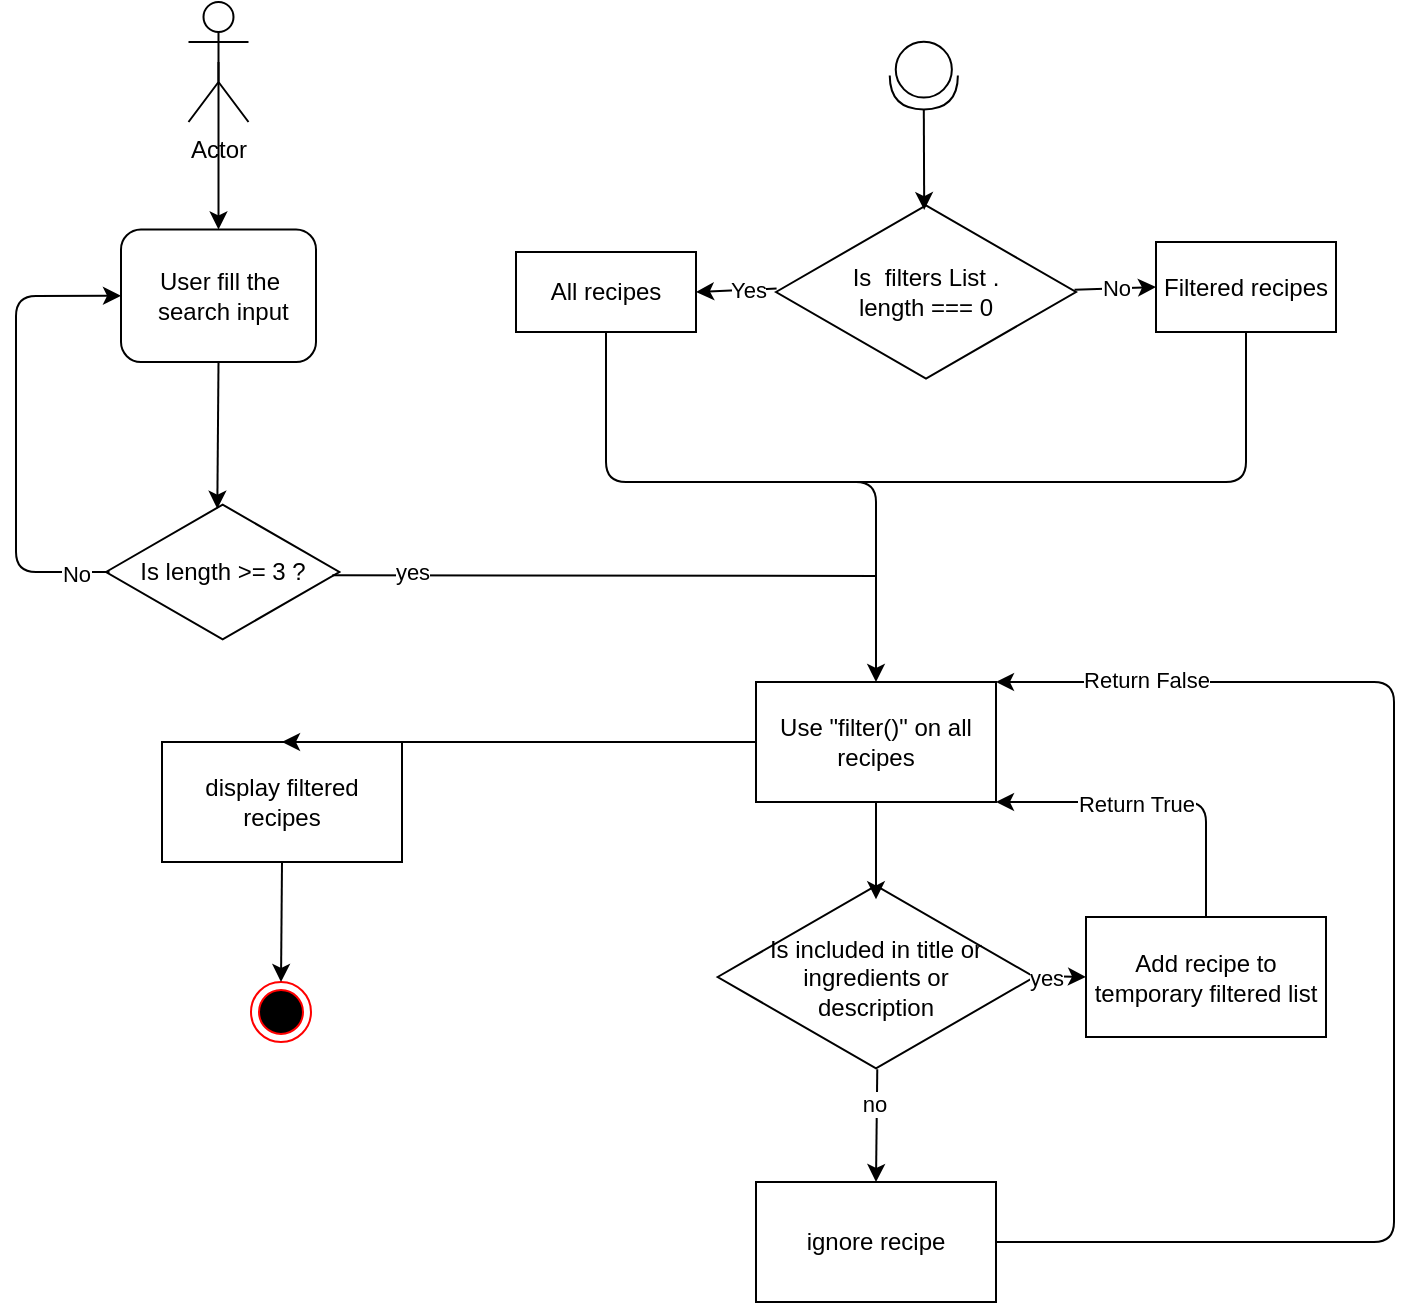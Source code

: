 <mxfile>
    <diagram id="a61A852GSjSbOjf0Jo3v" name="Page-2">
        <mxGraphModel dx="1853" dy="1447" grid="1" gridSize="10" guides="1" tooltips="1" connect="1" arrows="1" fold="1" page="1" pageScale="1" pageWidth="827" pageHeight="1169" math="0" shadow="0">
            <root>
                <mxCell id="0"/>
                <mxCell id="1" parent="0"/>
                <mxCell id="3CSWeTolxUNehS3VCKZy-1" value="Actor" style="shape=umlActor;verticalLabelPosition=bottom;verticalAlign=top;html=1;outlineConnect=0;" vertex="1" parent="1">
                    <mxGeometry x="157.25" y="60" width="30" height="60" as="geometry"/>
                </mxCell>
                <mxCell id="3CSWeTolxUNehS3VCKZy-3" value="" style="shape=providedRequiredInterface;html=1;verticalLabelPosition=bottom;sketch=0;rotation=90;" vertex="1" parent="1">
                    <mxGeometry x="507.95" y="79.77" width="33.91" height="34.06" as="geometry"/>
                </mxCell>
                <mxCell id="RQT4eChDl4cBWnzHKlHD-1" value="Is&amp;nbsp; filters List .&lt;br&gt;length&amp;nbsp;=== 0" style="html=1;whiteSpace=wrap;aspect=fixed;shape=isoRectangle;" vertex="1" parent="1">
                    <mxGeometry x="451" y="160" width="150" height="90" as="geometry"/>
                </mxCell>
                <mxCell id="RQT4eChDl4cBWnzHKlHD-2" value="" style="endArrow=classic;html=1;exitX=1;exitY=0.5;exitDx=0;exitDy=0;exitPerimeter=0;entryX=0.494;entryY=0.045;entryDx=0;entryDy=0;entryPerimeter=0;" edge="1" parent="1" source="3CSWeTolxUNehS3VCKZy-3" target="RQT4eChDl4cBWnzHKlHD-1">
                    <mxGeometry width="50" height="50" relative="1" as="geometry">
                        <mxPoint x="361" y="320" as="sourcePoint"/>
                        <mxPoint x="411" y="270" as="targetPoint"/>
                    </mxGeometry>
                </mxCell>
                <mxCell id="RQT4eChDl4cBWnzHKlHD-4" value="All recipes" style="rounded=0;whiteSpace=wrap;html=1;" vertex="1" parent="1">
                    <mxGeometry x="321" y="185" width="90" height="40" as="geometry"/>
                </mxCell>
                <mxCell id="RQT4eChDl4cBWnzHKlHD-5" value="Filtered recipes" style="rounded=0;whiteSpace=wrap;html=1;" vertex="1" parent="1">
                    <mxGeometry x="641" y="180" width="90" height="45" as="geometry"/>
                </mxCell>
                <mxCell id="RQT4eChDl4cBWnzHKlHD-6" value="" style="endArrow=classic;html=1;entryX=1;entryY=0.5;entryDx=0;entryDy=0;exitX=0.002;exitY=0.481;exitDx=0;exitDy=0;exitPerimeter=0;" edge="1" parent="1" source="RQT4eChDl4cBWnzHKlHD-1" target="RQT4eChDl4cBWnzHKlHD-4">
                    <mxGeometry width="50" height="50" relative="1" as="geometry">
                        <mxPoint x="311" y="320" as="sourcePoint"/>
                        <mxPoint x="361" y="270" as="targetPoint"/>
                    </mxGeometry>
                </mxCell>
                <mxCell id="RQT4eChDl4cBWnzHKlHD-8" value="Yes" style="edgeLabel;html=1;align=center;verticalAlign=middle;resizable=0;points=[];" vertex="1" connectable="0" parent="RQT4eChDl4cBWnzHKlHD-6">
                    <mxGeometry x="-0.278" relative="1" as="geometry">
                        <mxPoint as="offset"/>
                    </mxGeometry>
                </mxCell>
                <mxCell id="RQT4eChDl4cBWnzHKlHD-7" value="" style="endArrow=classic;html=1;entryX=0;entryY=0.5;entryDx=0;entryDy=0;exitX=0.995;exitY=0.488;exitDx=0;exitDy=0;exitPerimeter=0;" edge="1" parent="1" source="RQT4eChDl4cBWnzHKlHD-1" target="RQT4eChDl4cBWnzHKlHD-5">
                    <mxGeometry width="50" height="50" relative="1" as="geometry">
                        <mxPoint x="311" y="320" as="sourcePoint"/>
                        <mxPoint x="361" y="270" as="targetPoint"/>
                    </mxGeometry>
                </mxCell>
                <mxCell id="RQT4eChDl4cBWnzHKlHD-9" value="No" style="edgeLabel;html=1;align=center;verticalAlign=middle;resizable=0;points=[];" vertex="1" connectable="0" parent="RQT4eChDl4cBWnzHKlHD-7">
                    <mxGeometry x="-0.493" y="1" relative="1" as="geometry">
                        <mxPoint x="10" as="offset"/>
                    </mxGeometry>
                </mxCell>
                <mxCell id="8XDtji3Zj5syG-4-cknE-1" value="&lt;div style=&quot;&quot;&gt;&lt;span style=&quot;background-color: initial;&quot;&gt;User fill the&lt;/span&gt;&lt;/div&gt;&lt;div style=&quot;&quot;&gt;&lt;span style=&quot;background-color: initial;&quot;&gt;&amp;nbsp;search input&lt;/span&gt;&lt;/div&gt;" style="shape=ext;rounded=1;whiteSpace=wrap;html=1;align=center;" vertex="1" parent="1">
                    <mxGeometry x="123.5" y="173.75" width="97.5" height="66.25" as="geometry"/>
                </mxCell>
                <mxCell id="IF1e3ztLIS-ouqcAWKr5-1" value="Is length &amp;gt;= 3 ?" style="html=1;whiteSpace=wrap;aspect=fixed;shape=isoRectangle;" vertex="1" parent="1">
                    <mxGeometry x="116" y="310" width="116.67" height="70" as="geometry"/>
                </mxCell>
                <mxCell id="IF1e3ztLIS-ouqcAWKr5-2" value="" style="endArrow=classic;html=1;exitX=0.5;exitY=0.5;exitDx=0;exitDy=0;exitPerimeter=0;entryX=0.5;entryY=0;entryDx=0;entryDy=0;" edge="1" parent="1" source="3CSWeTolxUNehS3VCKZy-1" target="8XDtji3Zj5syG-4-cknE-1">
                    <mxGeometry width="50" height="50" relative="1" as="geometry">
                        <mxPoint x="231" y="340" as="sourcePoint"/>
                        <mxPoint x="281" y="290" as="targetPoint"/>
                    </mxGeometry>
                </mxCell>
                <mxCell id="IF1e3ztLIS-ouqcAWKr5-3" value="" style="endArrow=classic;html=1;entryX=0.477;entryY=0.048;entryDx=0;entryDy=0;exitX=0.5;exitY=1;exitDx=0;exitDy=0;entryPerimeter=0;" edge="1" parent="1" source="8XDtji3Zj5syG-4-cknE-1" target="IF1e3ztLIS-ouqcAWKr5-1">
                    <mxGeometry width="50" height="50" relative="1" as="geometry">
                        <mxPoint x="166" y="230" as="sourcePoint"/>
                        <mxPoint x="165.5" y="308.75" as="targetPoint"/>
                    </mxGeometry>
                </mxCell>
                <mxCell id="IF1e3ztLIS-ouqcAWKr5-4" value="" style="endArrow=classic;html=1;entryX=0;entryY=0.5;entryDx=0;entryDy=0;exitX=0.015;exitY=0.5;exitDx=0;exitDy=0;exitPerimeter=0;" edge="1" parent="1" source="IF1e3ztLIS-ouqcAWKr5-1" target="8XDtji3Zj5syG-4-cknE-1">
                    <mxGeometry width="50" height="50" relative="1" as="geometry">
                        <mxPoint x="111" y="340" as="sourcePoint"/>
                        <mxPoint x="281" y="290" as="targetPoint"/>
                        <Array as="points">
                            <mxPoint x="71" y="345"/>
                            <mxPoint x="71" y="207"/>
                        </Array>
                    </mxGeometry>
                </mxCell>
                <mxCell id="IF1e3ztLIS-ouqcAWKr5-5" value="No" style="edgeLabel;html=1;align=center;verticalAlign=middle;resizable=0;points=[];" vertex="1" connectable="0" parent="IF1e3ztLIS-ouqcAWKr5-4">
                    <mxGeometry x="0.123" y="1" relative="1" as="geometry">
                        <mxPoint x="31" y="87" as="offset"/>
                    </mxGeometry>
                </mxCell>
                <mxCell id="UadnSB-VtlQUamcc0Vz1-1" value="" style="endArrow=classic;html=1;exitX=0.5;exitY=1;exitDx=0;exitDy=0;entryX=0.5;entryY=0;entryDx=0;entryDy=0;" edge="1" parent="1" source="RQT4eChDl4cBWnzHKlHD-4" target="6qnVuF6Bd_9IZv-zLnTT-1">
                    <mxGeometry width="50" height="50" relative="1" as="geometry">
                        <mxPoint x="361" y="340" as="sourcePoint"/>
                        <mxPoint x="521" y="400" as="targetPoint"/>
                        <Array as="points">
                            <mxPoint x="366" y="300"/>
                            <mxPoint x="501" y="300"/>
                        </Array>
                    </mxGeometry>
                </mxCell>
                <mxCell id="UadnSB-VtlQUamcc0Vz1-5" value="" style="endArrow=none;html=1;exitX=0.97;exitY=0.524;exitDx=0;exitDy=0;exitPerimeter=0;" edge="1" parent="1" source="IF1e3ztLIS-ouqcAWKr5-1">
                    <mxGeometry width="50" height="50" relative="1" as="geometry">
                        <mxPoint x="361" y="340" as="sourcePoint"/>
                        <mxPoint x="501" y="347" as="targetPoint"/>
                    </mxGeometry>
                </mxCell>
                <mxCell id="8svADURkcZrjzGFZmfIR-1" value="yes" style="edgeLabel;html=1;align=center;verticalAlign=middle;resizable=0;points=[];" vertex="1" connectable="0" parent="UadnSB-VtlQUamcc0Vz1-5">
                    <mxGeometry x="-0.315" y="2" relative="1" as="geometry">
                        <mxPoint x="-53" as="offset"/>
                    </mxGeometry>
                </mxCell>
                <mxCell id="UadnSB-VtlQUamcc0Vz1-6" value="" style="endArrow=none;html=1;exitX=0.5;exitY=1;exitDx=0;exitDy=0;" edge="1" parent="1" source="RQT4eChDl4cBWnzHKlHD-5">
                    <mxGeometry width="50" height="50" relative="1" as="geometry">
                        <mxPoint x="239.17" y="356.68" as="sourcePoint"/>
                        <mxPoint x="491" y="300" as="targetPoint"/>
                        <Array as="points">
                            <mxPoint x="686" y="300"/>
                        </Array>
                    </mxGeometry>
                </mxCell>
                <mxCell id="6qnVuF6Bd_9IZv-zLnTT-1" value="Use &quot;filter()&quot; on all recipes" style="rounded=0;whiteSpace=wrap;html=1;" vertex="1" parent="1">
                    <mxGeometry x="441" y="400" width="120" height="60" as="geometry"/>
                </mxCell>
                <mxCell id="8svADURkcZrjzGFZmfIR-2" value="Is included in title or &lt;br&gt;ingredients or&lt;br&gt;description" style="html=1;whiteSpace=wrap;aspect=fixed;shape=isoRectangle;" vertex="1" parent="1">
                    <mxGeometry x="421.83" y="500" width="158.34" height="95" as="geometry"/>
                </mxCell>
                <mxCell id="8svADURkcZrjzGFZmfIR-3" value="" style="endArrow=classic;html=1;exitX=0.5;exitY=1;exitDx=0;exitDy=0;entryX=0.5;entryY=0.091;entryDx=0;entryDy=0;entryPerimeter=0;" edge="1" parent="1" source="6qnVuF6Bd_9IZv-zLnTT-1" target="8svADURkcZrjzGFZmfIR-2">
                    <mxGeometry width="50" height="50" relative="1" as="geometry">
                        <mxPoint x="341" y="660" as="sourcePoint"/>
                        <mxPoint x="391" y="610" as="targetPoint"/>
                    </mxGeometry>
                </mxCell>
                <mxCell id="8svADURkcZrjzGFZmfIR-4" value="yes" style="endArrow=classic;html=1;exitX=0.988;exitY=0.493;exitDx=0;exitDy=0;exitPerimeter=0;entryX=0;entryY=0.5;entryDx=0;entryDy=0;" edge="1" parent="1" source="8svADURkcZrjzGFZmfIR-2" target="8svADURkcZrjzGFZmfIR-6">
                    <mxGeometry x="-0.467" y="-1" width="50" height="50" relative="1" as="geometry">
                        <mxPoint x="341" y="660" as="sourcePoint"/>
                        <mxPoint x="311" y="566" as="targetPoint"/>
                        <mxPoint as="offset"/>
                    </mxGeometry>
                </mxCell>
                <mxCell id="8svADURkcZrjzGFZmfIR-5" value="no" style="endArrow=classic;html=1;entryX=0.5;entryY=0;entryDx=0;entryDy=0;exitX=0.504;exitY=0.985;exitDx=0;exitDy=0;exitPerimeter=0;" edge="1" parent="1" source="8svADURkcZrjzGFZmfIR-2" target="8svADURkcZrjzGFZmfIR-7">
                    <mxGeometry x="-0.396" y="-1" width="50" height="50" relative="1" as="geometry">
                        <mxPoint x="501" y="620" as="sourcePoint"/>
                        <mxPoint x="502" y="680" as="targetPoint"/>
                        <mxPoint as="offset"/>
                    </mxGeometry>
                </mxCell>
                <mxCell id="8svADURkcZrjzGFZmfIR-6" value="Add recipe to temporary filtered list" style="rounded=0;whiteSpace=wrap;html=1;" vertex="1" parent="1">
                    <mxGeometry x="606" y="517.5" width="120" height="60" as="geometry"/>
                </mxCell>
                <mxCell id="8svADURkcZrjzGFZmfIR-7" value="ignore recipe" style="rounded=0;whiteSpace=wrap;html=1;" vertex="1" parent="1">
                    <mxGeometry x="441" y="650" width="120" height="60" as="geometry"/>
                </mxCell>
                <mxCell id="8svADURkcZrjzGFZmfIR-9" value="display filtered recipes" style="rounded=0;whiteSpace=wrap;html=1;" vertex="1" parent="1">
                    <mxGeometry x="144" y="430" width="120" height="60" as="geometry"/>
                </mxCell>
                <mxCell id="8svADURkcZrjzGFZmfIR-10" value="" style="endArrow=classic;html=1;exitX=0;exitY=0.5;exitDx=0;exitDy=0;entryX=0.5;entryY=0;entryDx=0;entryDy=0;" edge="1" parent="1" source="6qnVuF6Bd_9IZv-zLnTT-1" target="8svADURkcZrjzGFZmfIR-9">
                    <mxGeometry width="50" height="50" relative="1" as="geometry">
                        <mxPoint x="361" y="650" as="sourcePoint"/>
                        <mxPoint x="411" y="600" as="targetPoint"/>
                    </mxGeometry>
                </mxCell>
                <mxCell id="8svADURkcZrjzGFZmfIR-11" value="" style="ellipse;html=1;shape=endState;fillColor=#000000;strokeColor=#ff0000;" vertex="1" parent="1">
                    <mxGeometry x="188.5" y="550" width="30" height="30" as="geometry"/>
                </mxCell>
                <mxCell id="8svADURkcZrjzGFZmfIR-12" value="" style="endArrow=classic;html=1;exitX=0.5;exitY=1;exitDx=0;exitDy=0;entryX=0.5;entryY=0;entryDx=0;entryDy=0;" edge="1" parent="1" source="8svADURkcZrjzGFZmfIR-9" target="8svADURkcZrjzGFZmfIR-11">
                    <mxGeometry width="50" height="50" relative="1" as="geometry">
                        <mxPoint x="424" y="640" as="sourcePoint"/>
                        <mxPoint x="474" y="590" as="targetPoint"/>
                    </mxGeometry>
                </mxCell>
                <mxCell id="rYXL4nKNSo9qrGypU2pP-3" value="" style="endArrow=classic;html=1;exitX=1;exitY=0.5;exitDx=0;exitDy=0;entryX=1;entryY=0;entryDx=0;entryDy=0;" edge="1" parent="1" source="8svADURkcZrjzGFZmfIR-7" target="6qnVuF6Bd_9IZv-zLnTT-1">
                    <mxGeometry width="50" height="50" relative="1" as="geometry">
                        <mxPoint x="490" y="580" as="sourcePoint"/>
                        <mxPoint x="820" y="520" as="targetPoint"/>
                        <Array as="points">
                            <mxPoint x="760" y="680"/>
                            <mxPoint x="760" y="400"/>
                        </Array>
                    </mxGeometry>
                </mxCell>
                <mxCell id="rYXL4nKNSo9qrGypU2pP-8" value="Return False" style="edgeLabel;html=1;align=center;verticalAlign=middle;resizable=0;points=[];" vertex="1" connectable="0" parent="rYXL4nKNSo9qrGypU2pP-3">
                    <mxGeometry x="0.78" y="-1" relative="1" as="geometry">
                        <mxPoint as="offset"/>
                    </mxGeometry>
                </mxCell>
                <mxCell id="rYXL4nKNSo9qrGypU2pP-6" value="" style="endArrow=classic;html=1;exitX=0.5;exitY=0;exitDx=0;exitDy=0;entryX=1;entryY=1;entryDx=0;entryDy=0;" edge="1" parent="1" source="8svADURkcZrjzGFZmfIR-6" target="6qnVuF6Bd_9IZv-zLnTT-1">
                    <mxGeometry width="50" height="50" relative="1" as="geometry">
                        <mxPoint x="641" y="480" as="sourcePoint"/>
                        <mxPoint x="666" y="400" as="targetPoint"/>
                        <Array as="points">
                            <mxPoint x="666" y="460"/>
                        </Array>
                    </mxGeometry>
                </mxCell>
                <mxCell id="rYXL4nKNSo9qrGypU2pP-7" value="Return True" style="edgeLabel;html=1;align=center;verticalAlign=middle;resizable=0;points=[];" vertex="1" connectable="0" parent="rYXL4nKNSo9qrGypU2pP-6">
                    <mxGeometry x="0.141" y="1" relative="1" as="geometry">
                        <mxPoint as="offset"/>
                    </mxGeometry>
                </mxCell>
            </root>
        </mxGraphModel>
    </diagram>
    <diagram id="MB2FEblsijLIMUVLXPYV" name="Page-3">
        <mxGraphModel dx="1853" dy="1447" grid="1" gridSize="10" guides="1" tooltips="1" connect="1" arrows="1" fold="1" page="1" pageScale="1" pageWidth="827" pageHeight="1169" math="0" shadow="0">
            <root>
                <mxCell id="0"/>
                <mxCell id="1" parent="0"/>
                <mxCell id="bIMRh2DV7Z8k82Xzu_cm-1" value="Actor" style="shape=umlActor;verticalLabelPosition=bottom;verticalAlign=top;html=1;outlineConnect=0;" vertex="1" parent="1">
                    <mxGeometry x="226.25" y="60" width="30" height="60" as="geometry"/>
                </mxCell>
                <mxCell id="bIMRh2DV7Z8k82Xzu_cm-2" value="" style="shape=providedRequiredInterface;html=1;verticalLabelPosition=bottom;sketch=0;rotation=90;" vertex="1" parent="1">
                    <mxGeometry x="576.95" y="79.77" width="33.91" height="34.06" as="geometry"/>
                </mxCell>
                <mxCell id="bIMRh2DV7Z8k82Xzu_cm-3" value="Is&amp;nbsp; filters List .&lt;br&gt;length&amp;nbsp;=== 0 ?" style="html=1;whiteSpace=wrap;aspect=fixed;shape=isoRectangle;" vertex="1" parent="1">
                    <mxGeometry x="520" y="160" width="150" height="90" as="geometry"/>
                </mxCell>
                <mxCell id="bIMRh2DV7Z8k82Xzu_cm-4" value="" style="endArrow=classic;html=1;exitX=1;exitY=0.5;exitDx=0;exitDy=0;exitPerimeter=0;entryX=0.494;entryY=0.045;entryDx=0;entryDy=0;entryPerimeter=0;" edge="1" parent="1" source="bIMRh2DV7Z8k82Xzu_cm-2" target="bIMRh2DV7Z8k82Xzu_cm-3">
                    <mxGeometry width="50" height="50" relative="1" as="geometry">
                        <mxPoint x="430" y="320" as="sourcePoint"/>
                        <mxPoint x="480" y="270" as="targetPoint"/>
                    </mxGeometry>
                </mxCell>
                <mxCell id="bIMRh2DV7Z8k82Xzu_cm-5" value="All recipes" style="rounded=0;whiteSpace=wrap;html=1;" vertex="1" parent="1">
                    <mxGeometry x="390" y="185" width="90" height="40" as="geometry"/>
                </mxCell>
                <mxCell id="bIMRh2DV7Z8k82Xzu_cm-6" value="Filtered recipes" style="rounded=0;whiteSpace=wrap;html=1;" vertex="1" parent="1">
                    <mxGeometry x="710" y="180" width="90" height="45" as="geometry"/>
                </mxCell>
                <mxCell id="bIMRh2DV7Z8k82Xzu_cm-7" value="" style="endArrow=classic;html=1;entryX=1;entryY=0.5;entryDx=0;entryDy=0;exitX=0.002;exitY=0.481;exitDx=0;exitDy=0;exitPerimeter=0;" edge="1" parent="1" source="bIMRh2DV7Z8k82Xzu_cm-3" target="bIMRh2DV7Z8k82Xzu_cm-5">
                    <mxGeometry width="50" height="50" relative="1" as="geometry">
                        <mxPoint x="380" y="320" as="sourcePoint"/>
                        <mxPoint x="430" y="270" as="targetPoint"/>
                    </mxGeometry>
                </mxCell>
                <mxCell id="bIMRh2DV7Z8k82Xzu_cm-8" value="Yes" style="edgeLabel;html=1;align=center;verticalAlign=middle;resizable=0;points=[];" vertex="1" connectable="0" parent="bIMRh2DV7Z8k82Xzu_cm-7">
                    <mxGeometry x="-0.278" relative="1" as="geometry">
                        <mxPoint as="offset"/>
                    </mxGeometry>
                </mxCell>
                <mxCell id="bIMRh2DV7Z8k82Xzu_cm-9" value="" style="endArrow=classic;html=1;entryX=0;entryY=0.5;entryDx=0;entryDy=0;exitX=0.995;exitY=0.488;exitDx=0;exitDy=0;exitPerimeter=0;" edge="1" parent="1" source="bIMRh2DV7Z8k82Xzu_cm-3" target="bIMRh2DV7Z8k82Xzu_cm-6">
                    <mxGeometry width="50" height="50" relative="1" as="geometry">
                        <mxPoint x="380" y="320" as="sourcePoint"/>
                        <mxPoint x="430" y="270" as="targetPoint"/>
                    </mxGeometry>
                </mxCell>
                <mxCell id="bIMRh2DV7Z8k82Xzu_cm-10" value="No" style="edgeLabel;html=1;align=center;verticalAlign=middle;resizable=0;points=[];" vertex="1" connectable="0" parent="bIMRh2DV7Z8k82Xzu_cm-9">
                    <mxGeometry x="-0.493" y="1" relative="1" as="geometry">
                        <mxPoint x="10" as="offset"/>
                    </mxGeometry>
                </mxCell>
                <mxCell id="bIMRh2DV7Z8k82Xzu_cm-11" value="&lt;div style=&quot;&quot;&gt;&lt;span style=&quot;background-color: initial;&quot;&gt;User fill the&lt;/span&gt;&lt;/div&gt;&lt;div style=&quot;&quot;&gt;&lt;span style=&quot;background-color: initial;&quot;&gt;&amp;nbsp;search input&lt;/span&gt;&lt;/div&gt;" style="shape=ext;rounded=1;whiteSpace=wrap;html=1;align=center;arcSize=21;" vertex="1" parent="1">
                    <mxGeometry x="192.5" y="173.75" width="97.5" height="66.25" as="geometry"/>
                </mxCell>
                <mxCell id="bIMRh2DV7Z8k82Xzu_cm-12" value="Is length &amp;gt;= 3 ?" style="html=1;whiteSpace=wrap;aspect=fixed;shape=isoRectangle;" vertex="1" parent="1">
                    <mxGeometry x="185" y="310" width="116.67" height="70" as="geometry"/>
                </mxCell>
                <mxCell id="bIMRh2DV7Z8k82Xzu_cm-13" value="" style="endArrow=classic;html=1;exitX=0.5;exitY=0.5;exitDx=0;exitDy=0;exitPerimeter=0;entryX=0.5;entryY=0;entryDx=0;entryDy=0;" edge="1" parent="1" source="bIMRh2DV7Z8k82Xzu_cm-1" target="bIMRh2DV7Z8k82Xzu_cm-11">
                    <mxGeometry width="50" height="50" relative="1" as="geometry">
                        <mxPoint x="300" y="340" as="sourcePoint"/>
                        <mxPoint x="350" y="290" as="targetPoint"/>
                    </mxGeometry>
                </mxCell>
                <mxCell id="bIMRh2DV7Z8k82Xzu_cm-14" value="" style="endArrow=classic;html=1;entryX=0.477;entryY=0.048;entryDx=0;entryDy=0;exitX=0.5;exitY=1;exitDx=0;exitDy=0;entryPerimeter=0;" edge="1" parent="1" source="bIMRh2DV7Z8k82Xzu_cm-11" target="bIMRh2DV7Z8k82Xzu_cm-12">
                    <mxGeometry width="50" height="50" relative="1" as="geometry">
                        <mxPoint x="235" y="230" as="sourcePoint"/>
                        <mxPoint x="234.5" y="308.75" as="targetPoint"/>
                    </mxGeometry>
                </mxCell>
                <mxCell id="bIMRh2DV7Z8k82Xzu_cm-15" value="" style="endArrow=classic;html=1;entryX=0;entryY=0.5;entryDx=0;entryDy=0;exitX=0.015;exitY=0.5;exitDx=0;exitDy=0;exitPerimeter=0;" edge="1" parent="1" source="bIMRh2DV7Z8k82Xzu_cm-12" target="bIMRh2DV7Z8k82Xzu_cm-11">
                    <mxGeometry width="50" height="50" relative="1" as="geometry">
                        <mxPoint x="180" y="340" as="sourcePoint"/>
                        <mxPoint x="350" y="290" as="targetPoint"/>
                        <Array as="points">
                            <mxPoint x="140" y="345"/>
                            <mxPoint x="140" y="207"/>
                        </Array>
                    </mxGeometry>
                </mxCell>
                <mxCell id="bIMRh2DV7Z8k82Xzu_cm-16" value="No" style="edgeLabel;html=1;align=center;verticalAlign=middle;resizable=0;points=[];" vertex="1" connectable="0" parent="bIMRh2DV7Z8k82Xzu_cm-15">
                    <mxGeometry x="0.123" y="1" relative="1" as="geometry">
                        <mxPoint as="offset"/>
                    </mxGeometry>
                </mxCell>
                <mxCell id="bIMRh2DV7Z8k82Xzu_cm-17" value="" style="endArrow=none;html=1;exitX=0.97;exitY=0.524;exitDx=0;exitDy=0;exitPerimeter=0;" edge="1" parent="1" source="bIMRh2DV7Z8k82Xzu_cm-12">
                    <mxGeometry width="50" height="50" relative="1" as="geometry">
                        <mxPoint x="430" y="340" as="sourcePoint"/>
                        <mxPoint x="590" y="347" as="targetPoint"/>
                    </mxGeometry>
                </mxCell>
                <mxCell id="bIMRh2DV7Z8k82Xzu_cm-18" value="yes" style="edgeLabel;html=1;align=center;verticalAlign=middle;resizable=0;points=[];" vertex="1" connectable="0" parent="bIMRh2DV7Z8k82Xzu_cm-17">
                    <mxGeometry x="-0.315" y="2" relative="1" as="geometry">
                        <mxPoint as="offset"/>
                    </mxGeometry>
                </mxCell>
                <mxCell id="bIMRh2DV7Z8k82Xzu_cm-19" value="" style="endArrow=none;html=1;exitX=0.5;exitY=1;exitDx=0;exitDy=0;" edge="1" parent="1" source="bIMRh2DV7Z8k82Xzu_cm-6">
                    <mxGeometry width="50" height="50" relative="1" as="geometry">
                        <mxPoint x="308.17" y="356.68" as="sourcePoint"/>
                        <mxPoint x="570" y="300" as="targetPoint"/>
                        <Array as="points">
                            <mxPoint x="755" y="300"/>
                        </Array>
                    </mxGeometry>
                </mxCell>
                <mxCell id="MuFPT7q-I4oiqQMaiM8k-1" value="" style="endArrow=classic;html=1;exitX=0.5;exitY=1;exitDx=0;exitDy=0;entryX=0.427;entryY=0.042;entryDx=0;entryDy=0;entryPerimeter=0;" edge="1" parent="1" target="ddJUtM-nDtvLYkcda6V_-1">
                    <mxGeometry width="50" height="50" relative="1" as="geometry">
                        <mxPoint x="435" y="225" as="sourcePoint"/>
                        <mxPoint x="590" y="400" as="targetPoint"/>
                        <Array as="points">
                            <mxPoint x="435" y="300"/>
                            <mxPoint x="590" y="300"/>
                        </Array>
                    </mxGeometry>
                </mxCell>
                <mxCell id="ktcK7f2dk11jeYqdPzLd-30" value="" style="edgeStyle=none;html=1;" edge="1" parent="1" source="ddJUtM-nDtvLYkcda6V_-1" target="ktcK7f2dk11jeYqdPzLd-1">
                    <mxGeometry relative="1" as="geometry"/>
                </mxCell>
                <mxCell id="ddJUtM-nDtvLYkcda6V_-1" value="convert input value to lowercase" style="rounded=0;whiteSpace=wrap;html=1;" vertex="1" parent="1">
                    <mxGeometry x="550" y="400" width="90" height="40" as="geometry"/>
                </mxCell>
                <mxCell id="ktcK7f2dk11jeYqdPzLd-45" value="" style="edgeStyle=none;html=1;" edge="1" parent="1" source="SU6PBRyEcyJFqjxBKbtr-10" target="ktcK7f2dk11jeYqdPzLd-44">
                    <mxGeometry relative="1" as="geometry"/>
                </mxCell>
                <mxCell id="SU6PBRyEcyJFqjxBKbtr-10" value="display recipes&lt;br&gt;" style="whiteSpace=wrap;html=1;fillColor=rgb(24, 20, 29);" vertex="1" parent="1">
                    <mxGeometry x="400" y="1030" width="120" height="60" as="geometry"/>
                </mxCell>
                <mxCell id="ktcK7f2dk11jeYqdPzLd-43" value="" style="edgeStyle=none;html=1;" edge="1" parent="1" source="SU6PBRyEcyJFqjxBKbtr-12" target="SU6PBRyEcyJFqjxBKbtr-10">
                    <mxGeometry relative="1" as="geometry"/>
                </mxCell>
                <mxCell id="SU6PBRyEcyJFqjxBKbtr-12" value="update filters" style="whiteSpace=wrap;html=1;fillColor=rgb(24, 20, 29);" vertex="1" parent="1">
                    <mxGeometry x="200" y="1030" width="120" height="60" as="geometry"/>
                </mxCell>
                <mxCell id="ktcK7f2dk11jeYqdPzLd-4" value="" style="edgeStyle=none;html=1;exitX=0.5;exitY=1;exitDx=0;exitDy=0;entryX=0.5;entryY=0;entryDx=0;entryDy=0;" edge="1" parent="1" source="ktcK7f2dk11jeYqdPzLd-1" target="ktcK7f2dk11jeYqdPzLd-3">
                    <mxGeometry relative="1" as="geometry">
                        <mxPoint x="327" y="480" as="targetPoint"/>
                        <Array as="points">
                            <mxPoint x="390" y="480"/>
                            <mxPoint x="297" y="470"/>
                        </Array>
                    </mxGeometry>
                </mxCell>
                <mxCell id="ktcK7f2dk11jeYqdPzLd-1" value="iterate through all recipes" style="rounded=1;whiteSpace=wrap;html=1;" vertex="1" parent="1">
                    <mxGeometry x="327.49" y="390" width="120" height="60" as="geometry"/>
                </mxCell>
                <mxCell id="ktcK7f2dk11jeYqdPzLd-6" value="" style="edgeStyle=none;html=1;" edge="1" parent="1" source="ktcK7f2dk11jeYqdPzLd-3" target="ktcK7f2dk11jeYqdPzLd-5">
                    <mxGeometry relative="1" as="geometry"/>
                </mxCell>
                <mxCell id="ktcK7f2dk11jeYqdPzLd-3" value="iterate through all ingredients" style="whiteSpace=wrap;html=1;fillColor=rgb(24, 20, 29);rounded=1;" vertex="1" parent="1">
                    <mxGeometry x="236.66" y="490" width="120" height="60" as="geometry"/>
                </mxCell>
                <mxCell id="ktcK7f2dk11jeYqdPzLd-12" value="" style="edgeStyle=none;html=1;entryX=0.5;entryY=0;entryDx=0;entryDy=0;exitX=1.002;exitY=0.5;exitDx=0;exitDy=0;exitPerimeter=0;" edge="1" parent="1">
                    <mxGeometry relative="1" as="geometry">
                        <mxPoint x="384.197" y="648.5" as="sourcePoint"/>
                        <mxPoint x="593" y="702" as="targetPoint"/>
                        <Array as="points">
                            <mxPoint x="593" y="650"/>
                        </Array>
                    </mxGeometry>
                </mxCell>
                <mxCell id="ktcK7f2dk11jeYqdPzLd-15" value="Yes" style="edgeLabel;html=1;align=center;verticalAlign=middle;resizable=0;points=[];" vertex="1" connectable="0" parent="ktcK7f2dk11jeYqdPzLd-12">
                    <mxGeometry x="-0.17" y="1" relative="1" as="geometry">
                        <mxPoint as="offset"/>
                    </mxGeometry>
                </mxCell>
                <mxCell id="ktcK7f2dk11jeYqdPzLd-5" value="Is ingredient a match ? &lt;br&gt;||&lt;br&gt;loop end&lt;br&gt;" style="html=1;whiteSpace=wrap;aspect=fixed;shape=isoRectangle;" vertex="1" parent="1">
                    <mxGeometry x="207.49" y="595" width="178.35" height="107" as="geometry"/>
                </mxCell>
                <mxCell id="ktcK7f2dk11jeYqdPzLd-7" value="" style="endArrow=classic;html=1;exitX=-0.005;exitY=0.495;exitDx=0;exitDy=0;exitPerimeter=0;entryX=0;entryY=0.5;entryDx=0;entryDy=0;" edge="1" parent="1" source="ktcK7f2dk11jeYqdPzLd-5" target="ktcK7f2dk11jeYqdPzLd-3">
                    <mxGeometry width="50" height="50" relative="1" as="geometry">
                        <mxPoint x="380" y="605" as="sourcePoint"/>
                        <mxPoint x="430" y="555" as="targetPoint"/>
                        <Array as="points">
                            <mxPoint x="160" y="648"/>
                            <mxPoint x="160" y="520"/>
                        </Array>
                    </mxGeometry>
                </mxCell>
                <mxCell id="ktcK7f2dk11jeYqdPzLd-8" value="No" style="edgeLabel;html=1;align=center;verticalAlign=middle;resizable=0;points=[];" vertex="1" connectable="0" parent="ktcK7f2dk11jeYqdPzLd-7">
                    <mxGeometry x="0.006" y="3" relative="1" as="geometry">
                        <mxPoint y="-1" as="offset"/>
                    </mxGeometry>
                </mxCell>
                <mxCell id="ktcK7f2dk11jeYqdPzLd-13" value="No" style="edgeStyle=none;html=1;exitX=0;exitY=0.5;exitDx=0;exitDy=0;" edge="1" parent="1">
                    <mxGeometry y="3" relative="1" as="geometry">
                        <mxPoint x="520" y="757.0" as="sourcePoint"/>
                        <mxPoint x="480" y="757.0" as="targetPoint"/>
                        <mxPoint as="offset"/>
                    </mxGeometry>
                </mxCell>
                <mxCell id="ktcK7f2dk11jeYqdPzLd-18" value="" style="edgeStyle=none;html=1;entryX=0.5;entryY=0;entryDx=0;entryDy=0;" edge="1" parent="1" target="ktcK7f2dk11jeYqdPzLd-17">
                    <mxGeometry relative="1" as="geometry">
                        <mxPoint x="405" y="870" as="sourcePoint"/>
                        <mxPoint x="400.24" y="930" as="targetPoint"/>
                    </mxGeometry>
                </mxCell>
                <mxCell id="ktcK7f2dk11jeYqdPzLd-9" value="Is name a match?" style="rhombus;whiteSpace=wrap;html=1;" vertex="1" parent="1">
                    <mxGeometry x="520" y="702" width="150" height="110" as="geometry"/>
                </mxCell>
                <mxCell id="ktcK7f2dk11jeYqdPzLd-14" value="" style="edgeStyle=none;html=1;" edge="1" parent="1" source="ktcK7f2dk11jeYqdPzLd-10" target="ktcK7f2dk11jeYqdPzLd-11">
                    <mxGeometry relative="1" as="geometry"/>
                </mxCell>
                <mxCell id="ktcK7f2dk11jeYqdPzLd-16" value="No" style="edgeLabel;html=1;align=center;verticalAlign=middle;resizable=0;points=[];" vertex="1" connectable="0" parent="ktcK7f2dk11jeYqdPzLd-14">
                    <mxGeometry x="-0.573" relative="1" as="geometry">
                        <mxPoint as="offset"/>
                    </mxGeometry>
                </mxCell>
                <mxCell id="ktcK7f2dk11jeYqdPzLd-10" value="Is description a match" style="rhombus;whiteSpace=wrap;html=1;" vertex="1" parent="1">
                    <mxGeometry x="330" y="702" width="150" height="110" as="geometry"/>
                </mxCell>
                <mxCell id="ktcK7f2dk11jeYqdPzLd-27" value="" style="edgeStyle=none;html=1;exitX=0;exitY=0.5;exitDx=0;exitDy=0;entryX=0.5;entryY=0;entryDx=0;entryDy=0;" edge="1" parent="1" source="ktcK7f2dk11jeYqdPzLd-11" target="ktcK7f2dk11jeYqdPzLd-29">
                    <mxGeometry relative="1" as="geometry">
                        <mxPoint x="590" y="806" as="sourcePoint"/>
                        <mxPoint x="695" y="875" as="targetPoint"/>
                    </mxGeometry>
                </mxCell>
                <mxCell id="ktcK7f2dk11jeYqdPzLd-28" value="No" style="edgeLabel;html=1;align=center;verticalAlign=middle;resizable=0;points=[];" vertex="1" connectable="0" parent="ktcK7f2dk11jeYqdPzLd-27">
                    <mxGeometry x="-0.458" y="-1" relative="1" as="geometry">
                        <mxPoint x="1" y="19" as="offset"/>
                    </mxGeometry>
                </mxCell>
                <mxCell id="ktcK7f2dk11jeYqdPzLd-11" value="Does one ingredient match?" style="rhombus;whiteSpace=wrap;html=1;" vertex="1" parent="1">
                    <mxGeometry x="110" y="702" width="150" height="110" as="geometry"/>
                </mxCell>
                <mxCell id="ktcK7f2dk11jeYqdPzLd-17" value="add the recipe to the filtered list" style="whiteSpace=wrap;html=1;fillColor=rgb(24, 20, 29);" vertex="1" parent="1">
                    <mxGeometry x="345" y="910" width="120" height="60" as="geometry"/>
                </mxCell>
                <mxCell id="ktcK7f2dk11jeYqdPzLd-19" value="" style="endArrow=none;html=1;entryX=0.5;entryY=1;entryDx=0;entryDy=0;" edge="1" parent="1" target="ktcK7f2dk11jeYqdPzLd-10">
                    <mxGeometry width="50" height="50" relative="1" as="geometry">
                        <mxPoint x="405" y="885" as="sourcePoint"/>
                        <mxPoint x="286.66" y="835" as="targetPoint"/>
                    </mxGeometry>
                </mxCell>
                <mxCell id="ktcK7f2dk11jeYqdPzLd-24" value="yes" style="edgeLabel;html=1;align=center;verticalAlign=middle;resizable=0;points=[];" vertex="1" connectable="0" parent="ktcK7f2dk11jeYqdPzLd-19">
                    <mxGeometry x="0.262" y="2" relative="1" as="geometry">
                        <mxPoint as="offset"/>
                    </mxGeometry>
                </mxCell>
                <mxCell id="ktcK7f2dk11jeYqdPzLd-20" value="" style="endArrow=none;html=1;" edge="1" parent="1">
                    <mxGeometry width="50" height="50" relative="1" as="geometry">
                        <mxPoint x="185" y="880.04" as="sourcePoint"/>
                        <mxPoint x="600" y="880" as="targetPoint"/>
                    </mxGeometry>
                </mxCell>
                <mxCell id="ktcK7f2dk11jeYqdPzLd-21" value="" style="endArrow=none;html=1;entryX=0.5;entryY=1;entryDx=0;entryDy=0;" edge="1" parent="1">
                    <mxGeometry width="50" height="50" relative="1" as="geometry">
                        <mxPoint x="595" y="880" as="sourcePoint"/>
                        <mxPoint x="594.66" y="810" as="targetPoint"/>
                    </mxGeometry>
                </mxCell>
                <mxCell id="ktcK7f2dk11jeYqdPzLd-23" value="Yes" style="edgeLabel;html=1;align=center;verticalAlign=middle;resizable=0;points=[];" vertex="1" connectable="0" parent="ktcK7f2dk11jeYqdPzLd-21">
                    <mxGeometry x="0.499" y="1" relative="1" as="geometry">
                        <mxPoint as="offset"/>
                    </mxGeometry>
                </mxCell>
                <mxCell id="ktcK7f2dk11jeYqdPzLd-22" value="" style="endArrow=none;html=1;entryX=0.5;entryY=1;entryDx=0;entryDy=0;" edge="1" parent="1" target="ktcK7f2dk11jeYqdPzLd-11">
                    <mxGeometry width="50" height="50" relative="1" as="geometry">
                        <mxPoint x="185" y="880" as="sourcePoint"/>
                        <mxPoint x="465" y="845" as="targetPoint"/>
                    </mxGeometry>
                </mxCell>
                <mxCell id="ktcK7f2dk11jeYqdPzLd-25" value="yes" style="edgeLabel;html=1;align=center;verticalAlign=middle;resizable=0;points=[];" vertex="1" connectable="0" parent="ktcK7f2dk11jeYqdPzLd-22">
                    <mxGeometry x="0.435" y="2" relative="1" as="geometry">
                        <mxPoint as="offset"/>
                    </mxGeometry>
                </mxCell>
                <mxCell id="ktcK7f2dk11jeYqdPzLd-41" value="" style="edgeStyle=none;html=1;exitX=1;exitY=0.5;exitDx=0;exitDy=0;" edge="1" parent="1" source="ktcK7f2dk11jeYqdPzLd-29" target="SU6PBRyEcyJFqjxBKbtr-12">
                    <mxGeometry relative="1" as="geometry">
                        <Array as="points">
                            <mxPoint x="260" y="1003"/>
                        </Array>
                    </mxGeometry>
                </mxCell>
                <mxCell id="ktcK7f2dk11jeYqdPzLd-42" value="Yes" style="edgeLabel;html=1;align=center;verticalAlign=middle;resizable=0;points=[];" vertex="1" connectable="0" parent="ktcK7f2dk11jeYqdPzLd-41">
                    <mxGeometry x="-0.024" relative="1" as="geometry">
                        <mxPoint as="offset"/>
                    </mxGeometry>
                </mxCell>
                <mxCell id="ktcK7f2dk11jeYqdPzLd-29" value="Is loop end ?" style="rhombus;whiteSpace=wrap;html=1;" vertex="1" parent="1">
                    <mxGeometry x="41" y="960" width="135" height="85" as="geometry"/>
                </mxCell>
                <mxCell id="ktcK7f2dk11jeYqdPzLd-33" value="" style="endArrow=none;html=1;" edge="1" parent="1">
                    <mxGeometry width="50" height="50" relative="1" as="geometry">
                        <mxPoint x="110" y="927" as="sourcePoint"/>
                        <mxPoint x="350" y="927" as="targetPoint"/>
                    </mxGeometry>
                </mxCell>
                <mxCell id="ktcK7f2dk11jeYqdPzLd-34" value="" style="endArrow=classic;html=1;exitX=0;exitY=0.5;exitDx=0;exitDy=0;entryX=0;entryY=0.5;entryDx=0;entryDy=0;" edge="1" parent="1" source="ktcK7f2dk11jeYqdPzLd-29" target="ktcK7f2dk11jeYqdPzLd-1">
                    <mxGeometry width="50" height="50" relative="1" as="geometry">
                        <mxPoint x="450" y="910" as="sourcePoint"/>
                        <mxPoint x="40" y="420" as="targetPoint"/>
                        <Array as="points">
                            <mxPoint x="20" y="1003"/>
                            <mxPoint x="20" y="420"/>
                        </Array>
                    </mxGeometry>
                </mxCell>
                <mxCell id="ktcK7f2dk11jeYqdPzLd-36" value="No" style="edgeLabel;html=1;align=center;verticalAlign=middle;resizable=0;points=[];" vertex="1" connectable="0" parent="ktcK7f2dk11jeYqdPzLd-34">
                    <mxGeometry x="-0.091" y="3" relative="1" as="geometry">
                        <mxPoint x="3" y="308" as="offset"/>
                    </mxGeometry>
                </mxCell>
                <mxCell id="ktcK7f2dk11jeYqdPzLd-44" value="" style="shape=waypoint;sketch=0;size=6;pointerEvents=1;points=[];fillColor=rgb(24, 20, 29);resizable=0;rotatable=0;perimeter=centerPerimeter;snapToPoint=1;" vertex="1" parent="1">
                    <mxGeometry x="650" y="1050" width="20" height="20" as="geometry"/>
                </mxCell>
                <mxCell id="ktcK7f2dk11jeYqdPzLd-46" value="" style="ellipse;html=1;shape=endState;fillColor=#000000;strokeColor=#ff0000;" vertex="1" parent="1">
                    <mxGeometry x="650" y="1045" width="30" height="30" as="geometry"/>
                </mxCell>
            </root>
        </mxGraphModel>
    </diagram>
</mxfile>